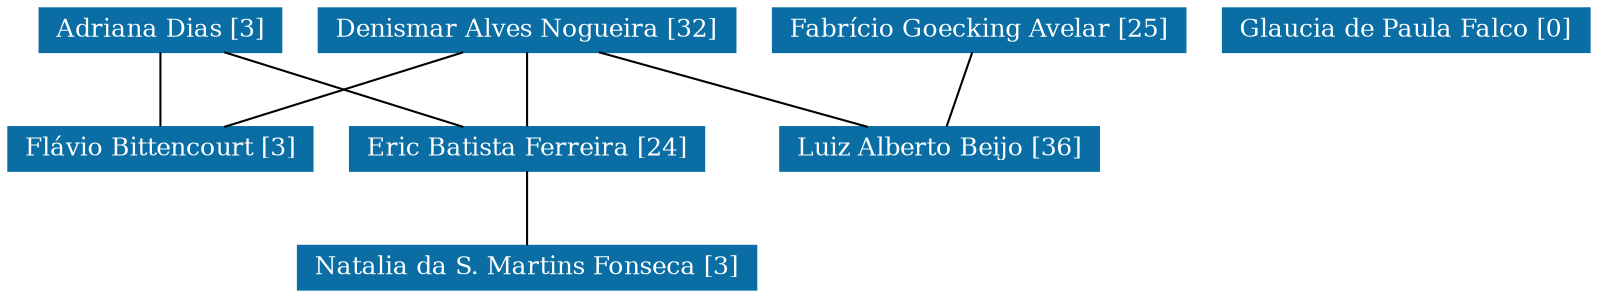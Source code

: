 strict graph grafo1 {
	graph [bb="0,0,625.5,135",
		id=grafo1,
		overlap=False
	];
	node [fontsize=12,
		label="\N",
		shape=rectangle,
		style=filled
	];
	0	 [URL="membro-9808310940421979.html",
		color="#0A6EA4",
		fontcolor="#FFFFFF",
		height=0.29167,
		label="Adriana Dias [3]",
		pos="59.5,124.5",
		width=1.3333];
	2	 [URL="membro-9965398009651936.html",
		color="#0A6EA4",
		fontcolor="#FFFFFF",
		height=0.29167,
		label="Eric Batista Ferreira [24]",
		pos="205.5,67.5",
		width=1.8889];
	0 -- 2	 [pos="86.619,113.91 112.84,103.67 152.35,88.25 178.53,78.031"];
	4	 [URL="membro-6581499944728910.html",
		color="#0A6EA4",
		fontcolor="#FFFFFF",
		height=0.29167,
		label="Flávio Bittencourt [3]",
		pos="59.5,67.5",
		width=1.6528];
	0 -- 4	 [pos="59.5,113.78 59.5,103.59 59.5,88.348 59.5,78.173"];
	7	 [URL="membro-3374954104030940.html",
		color="#0A6EA4",
		fontcolor="#FFFFFF",
		height=0.29167,
		label="Natalia da S. Martins Fonseca [3]",
		pos="205.5,10.5",
		width=2.4444];
	2 -- 7	 [pos="205.5,56.779 205.5,46.588 205.5,31.348 205.5,21.173"];
	1	 [URL="membro-3858924778362309.html",
		color="#0A6EA4",
		fontcolor="#FFFFFF",
		height=0.29167,
		label="Denismar Alves Nogueira [32]",
		pos="206.5,124.5",
		width=2.2361];
	1 -- 2	 [pos="206.31,113.78 206.13,103.59 205.87,88.348 205.69,78.173"];
	1 -- 4	 [pos="179.19,113.91 152.79,103.67 113.01,88.25 86.659,78.031"];
	6	 [URL="membro-8194104388434526.html",
		color="#0A6EA4",
		fontcolor="#FFFFFF",
		height=0.29167,
		label="Luiz Alberto Beijo [36]",
		pos="370.5,67.5",
		width=1.7778];
	1 -- 6	 [pos="236.96,113.91 266.42,103.67 310.8,88.25 340.2,78.031"];
	3	 [URL="membro-6886514520601172.html",
		color="#0A6EA4",
		fontcolor="#FFFFFF",
		height=0.29167,
		label="Fabrício Goecking Avelar [25]",
		pos="385.5,124.5",
		width=2.2222];
	3 -- 6	 [pos="382.68,113.78 380,103.59 375.99,88.348 373.31,78.173"];
	5	 [URL="membro-4404511957654050.html",
		color="#0A6EA4",
		fontcolor="#FFFFFF",
		height=0.29167,
		label="Glaucia de Paula Falco [0]",
		pos="554.5,124.5",
		width=1.9722];
}

